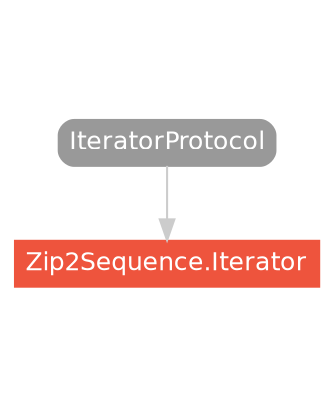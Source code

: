 strict digraph "Zip2Sequence.Iterator - Type Hierarchy - SwiftDoc.org" {
    pad="0.1,0.8"
    node [shape=box, style="filled,rounded", color="#999999", fillcolor="#999999", fontcolor=white, fontname=Helvetica, fontnames="Helvetica,sansserif", fontsize=12, margin="0.07,0.05", height="0.3"]
    edge [color="#cccccc"]
    "IteratorProtocol" [URL="/protocol/IteratorProtocol/hierarchy/"]
    "Zip2Sequence.Iterator" [URL="/type/Zip2Sequence.Iterator/", style="filled", fillcolor="#ee543d", color="#ee543d"]    "IteratorProtocol" -> "Zip2Sequence.Iterator"
    subgraph Types {
        rank = max; "Zip2Sequence.Iterator";
    }
}